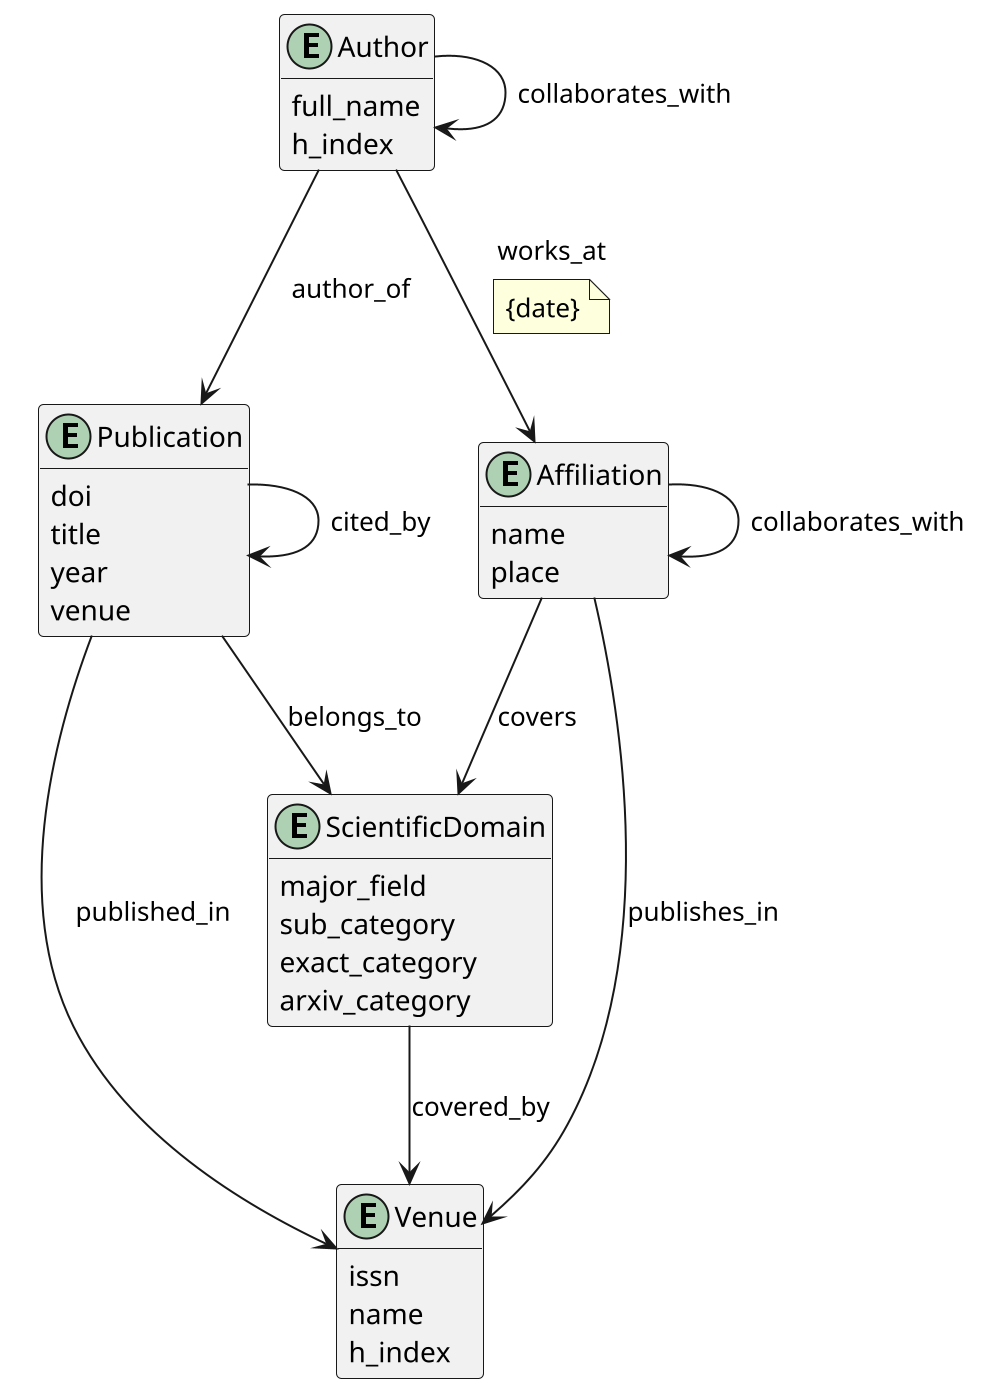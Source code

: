 @startuml Graph2

scale 2
hide methods

entity Publication {
    doi
    title
    year
    venue
}

entity Author {
    full_name
    h_index
}

entity Affiliation {
    name
    place
}

entity Venue {
    issn
    name
    h_index
}

entity ScientificDomain {
    major_field
    sub_category
    exact_category
    arxiv_category
}

Author --> Publication : author_of
Author -> Author : collaborates_with
Author --> Affiliation : works_at
note bottom on link: {date}
Publication --> Venue : published_in
ScientificDomain --> Venue : covered_by
Publication --> ScientificDomain : belongs_to
Affiliation --> ScientificDomain : covers
Publication --> Publication : cited_by
Affiliation --> Venue : publishes_in
Affiliation --> Affiliation : collaborates_with

@enduml